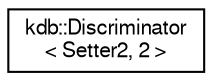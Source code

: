 digraph "Graphical Class Hierarchy"
{
  edge [fontname="FreeSans",fontsize="10",labelfontname="FreeSans",labelfontsize="10"];
  node [fontname="FreeSans",fontsize="10",shape=record];
  rankdir="LR";
  Node1 [label="kdb::Discriminator\l\< Setter2, 2 \>",height=0.2,width=0.4,color="black", fillcolor="white", style="filled",URL="$classkdb_1_1Discriminator.html"];
}
